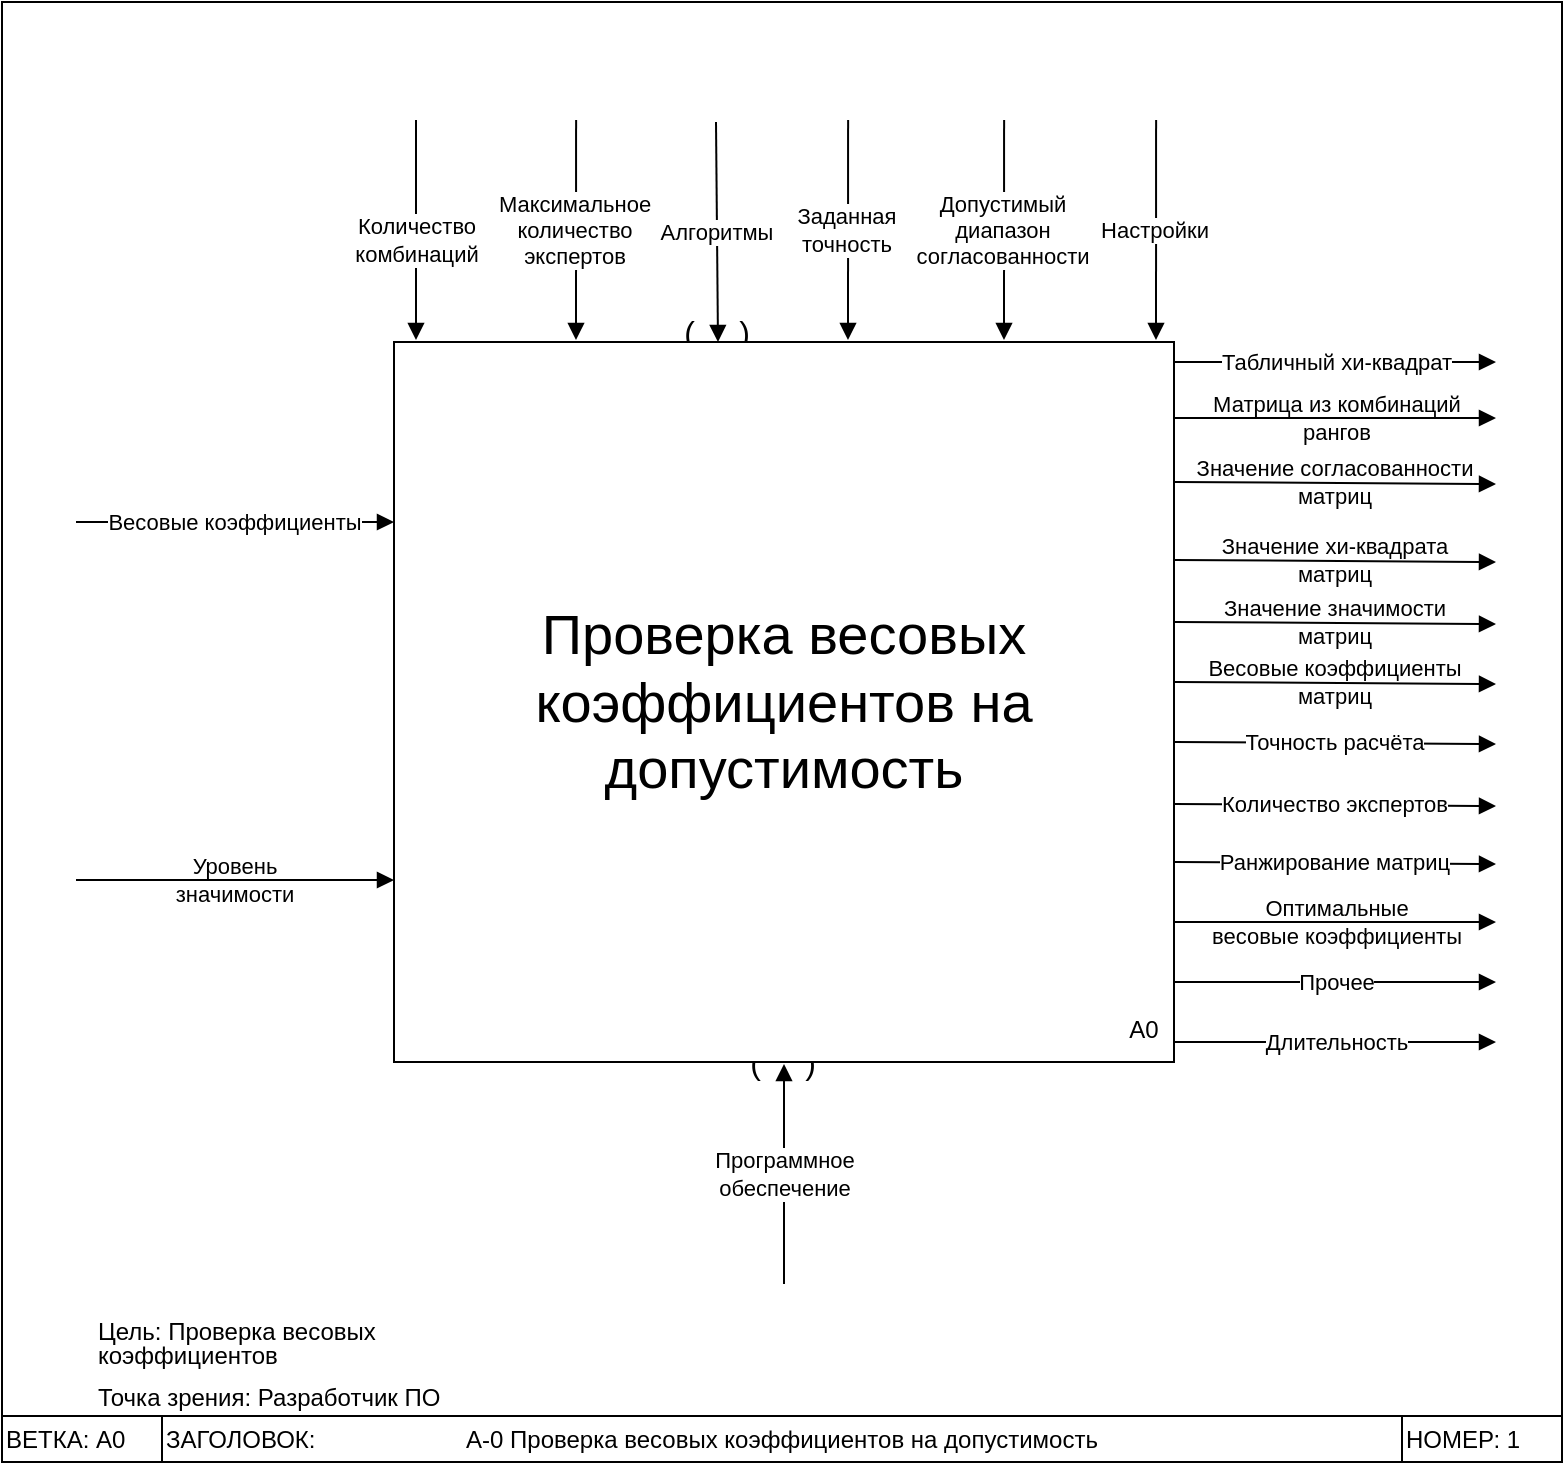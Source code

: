 <mxfile version="21.7.5" type="github" pages="4">
  <diagram name="Контекстная" id="ZWv0XQIptHX5wj8FlSW1">
    <mxGraphModel dx="989" dy="545" grid="1" gridSize="10" guides="1" tooltips="1" connect="1" arrows="1" fold="1" page="1" pageScale="1" pageWidth="827" pageHeight="1169" math="0" shadow="0">
      <root>
        <mxCell id="0" />
        <mxCell id="1" parent="0" />
        <mxCell id="_nZTojiyE76JTHtSft5U-11" value="&lt;font style=&quot;font-size: 16px;&quot;&gt;(&amp;nbsp; &amp;nbsp; &amp;nbsp;)&lt;/font&gt;" style="text;html=1;align=center;verticalAlign=middle;resizable=0;points=[];autosize=1;strokeColor=none;fillColor=none;" parent="1" vertex="1">
          <mxGeometry x="350" y="170" width="60" height="30" as="geometry" />
        </mxCell>
        <mxCell id="UwtVmJWAxAAU6NyaN8vT-10" value="" style="swimlane;direction=west;" parent="1" vertex="1">
          <mxGeometry x="23" y="20" width="780" height="730" as="geometry">
            <mxRectangle x="24" y="21" width="50" height="40" as="alternateBounds" />
          </mxGeometry>
        </mxCell>
        <mxCell id="UwtVmJWAxAAU6NyaN8vT-11" value="ВЕТКА: А0" style="text;html=1;strokeColor=default;fillColor=none;align=left;verticalAlign=middle;whiteSpace=wrap;rounded=0;glass=0;" parent="UwtVmJWAxAAU6NyaN8vT-10" vertex="1">
          <mxGeometry y="707" width="80" height="23" as="geometry" />
        </mxCell>
        <mxCell id="UwtVmJWAxAAU6NyaN8vT-12" value="НОМЕР: 1" style="text;html=1;strokeColor=default;fillColor=none;align=left;verticalAlign=middle;whiteSpace=wrap;rounded=0;glass=0;" parent="UwtVmJWAxAAU6NyaN8vT-10" vertex="1">
          <mxGeometry x="700" y="707" width="80" height="23" as="geometry" />
        </mxCell>
        <mxCell id="UwtVmJWAxAAU6NyaN8vT-13" value="ЗАГОЛОВОК:&amp;nbsp;" style="text;html=1;strokeColor=none;fillColor=none;align=left;verticalAlign=middle;whiteSpace=wrap;rounded=0;glass=0;" parent="UwtVmJWAxAAU6NyaN8vT-10" vertex="1">
          <mxGeometry x="80" y="707" width="80" height="23" as="geometry" />
        </mxCell>
        <mxCell id="UwtVmJWAxAAU6NyaN8vT-14" value="А-0 Проверка весовых коэффициентов на допустимость" style="text;html=1;strokeColor=none;fillColor=none;align=center;verticalAlign=middle;whiteSpace=wrap;rounded=0;glass=0;" parent="UwtVmJWAxAAU6NyaN8vT-10" vertex="1">
          <mxGeometry x="80" y="707" width="620" height="23" as="geometry" />
        </mxCell>
        <mxCell id="UwtVmJWAxAAU6NyaN8vT-15" value="&lt;p style=&quot;line-height: 100%;&quot;&gt;Цель: Проверка весовых коэффициентов&lt;/p&gt;&lt;p style=&quot;line-height: 50%;&quot;&gt;Точка зрения: Разработчик ПО&lt;/p&gt;" style="text;html=1;strokeColor=none;fillColor=none;align=left;verticalAlign=middle;whiteSpace=wrap;rounded=0;" parent="UwtVmJWAxAAU6NyaN8vT-10" vertex="1">
          <mxGeometry x="46" y="650" width="174" height="57" as="geometry" />
        </mxCell>
        <mxCell id="UwtVmJWAxAAU6NyaN8vT-34" value="Табличный хи-квадрат" style="endArrow=block;html=1;rounded=0;exitX=1;exitY=0.12;exitDx=0;exitDy=0;exitPerimeter=0;endFill=1;" parent="UwtVmJWAxAAU6NyaN8vT-10" edge="1">
          <mxGeometry width="50" height="50" relative="1" as="geometry">
            <mxPoint x="586" y="180" as="sourcePoint" />
            <mxPoint x="747" y="180" as="targetPoint" />
          </mxGeometry>
        </mxCell>
        <mxCell id="_nZTojiyE76JTHtSft5U-1" value="Матрица из комбинаций&lt;br&gt;рангов" style="endArrow=block;html=1;rounded=0;exitX=1;exitY=0.5;exitDx=0;exitDy=0;endFill=1;labelBackgroundColor=none;" parent="UwtVmJWAxAAU6NyaN8vT-10" edge="1">
          <mxGeometry width="50" height="50" relative="1" as="geometry">
            <mxPoint x="586" y="208" as="sourcePoint" />
            <mxPoint x="747" y="208" as="targetPoint" />
          </mxGeometry>
        </mxCell>
        <mxCell id="_nZTojiyE76JTHtSft5U-2" value="Длительность" style="endArrow=block;html=1;rounded=0;exitX=1;exitY=0.88;exitDx=0;exitDy=0;exitPerimeter=0;endFill=1;" parent="UwtVmJWAxAAU6NyaN8vT-10" edge="1">
          <mxGeometry width="50" height="50" relative="1" as="geometry">
            <mxPoint x="586" y="520" as="sourcePoint" />
            <mxPoint x="747" y="520" as="targetPoint" />
          </mxGeometry>
        </mxCell>
        <mxCell id="_nZTojiyE76JTHtSft5U-13" value="Максимальное&lt;br&gt;количество&lt;br&gt;экспертов" style="endArrow=block;html=1;rounded=0;entryX=0.105;entryY=0;entryDx=0;entryDy=0;endFill=1;entryPerimeter=0;" parent="UwtVmJWAxAAU6NyaN8vT-10" edge="1">
          <mxGeometry x="0.007" width="50" height="50" relative="1" as="geometry">
            <mxPoint x="287.05" y="59" as="sourcePoint" />
            <mxPoint x="287.0" y="169" as="targetPoint" />
            <mxPoint x="-1" as="offset" />
          </mxGeometry>
        </mxCell>
        <mxCell id="_nZTojiyE76JTHtSft5U-14" value="Уровень&lt;br&gt;значимости" style="endArrow=block;html=1;rounded=0;entryX=0;entryY=0.25;entryDx=0;entryDy=0;endFill=1;labelBackgroundColor=none;" parent="UwtVmJWAxAAU6NyaN8vT-10" edge="1">
          <mxGeometry x="0.007" width="50" height="50" relative="1" as="geometry">
            <mxPoint x="37" y="439" as="sourcePoint" />
            <mxPoint x="196" y="439" as="targetPoint" />
            <mxPoint x="-1" as="offset" />
          </mxGeometry>
        </mxCell>
        <mxCell id="UwtVmJWAxAAU6NyaN8vT-33" value="Программное&lt;br&gt;обеспечение" style="endArrow=block;html=1;rounded=0;entryX=0.5;entryY=1;entryDx=0;entryDy=0;endFill=1;" parent="UwtVmJWAxAAU6NyaN8vT-10" edge="1">
          <mxGeometry width="50" height="50" relative="1" as="geometry">
            <mxPoint x="391" y="641" as="sourcePoint" />
            <mxPoint x="391" y="531" as="targetPoint" />
          </mxGeometry>
        </mxCell>
        <mxCell id="_nZTojiyE76JTHtSft5U-6" value="&lt;font style=&quot;font-size: 16px;&quot;&gt;(&amp;nbsp; &amp;nbsp; &amp;nbsp;)&lt;/font&gt;" style="text;html=1;align=center;verticalAlign=middle;resizable=0;points=[];autosize=1;strokeColor=none;fillColor=none;" parent="UwtVmJWAxAAU6NyaN8vT-10" vertex="1">
          <mxGeometry x="360" y="515" width="60" height="30" as="geometry" />
        </mxCell>
        <mxCell id="Q9Z6t221oSEV2i7YVVHM-1" value="Количество&lt;br&gt;комбинаций" style="endArrow=block;html=1;rounded=0;entryX=0.105;entryY=0;entryDx=0;entryDy=0;endFill=1;entryPerimeter=0;" edge="1" parent="UwtVmJWAxAAU6NyaN8vT-10">
          <mxGeometry x="0.091" width="50" height="50" relative="1" as="geometry">
            <mxPoint x="207" y="59" as="sourcePoint" />
            <mxPoint x="207" y="169" as="targetPoint" />
            <mxPoint as="offset" />
          </mxGeometry>
        </mxCell>
        <mxCell id="SbHf0pWlJhlHCsWusG1j-2" value="Допустимый&lt;br&gt;диапазон&lt;br&gt;согласованности" style="endArrow=block;html=1;rounded=0;entryX=0.105;entryY=0;entryDx=0;entryDy=0;endFill=1;entryPerimeter=0;" edge="1" parent="UwtVmJWAxAAU6NyaN8vT-10">
          <mxGeometry x="0.008" y="-1" width="50" height="50" relative="1" as="geometry">
            <mxPoint x="501.05" y="59" as="sourcePoint" />
            <mxPoint x="501" y="169" as="targetPoint" />
            <mxPoint as="offset" />
          </mxGeometry>
        </mxCell>
        <mxCell id="SbHf0pWlJhlHCsWusG1j-1" value="Настройки" style="endArrow=block;html=1;rounded=0;entryX=0.105;entryY=0;entryDx=0;entryDy=0;endFill=1;entryPerimeter=0;" edge="1" parent="UwtVmJWAxAAU6NyaN8vT-10">
          <mxGeometry x="0.008" y="-1" width="50" height="50" relative="1" as="geometry">
            <mxPoint x="577.05" y="59" as="sourcePoint" />
            <mxPoint x="577" y="169" as="targetPoint" />
            <mxPoint as="offset" />
          </mxGeometry>
        </mxCell>
        <mxCell id="Q9Z6t221oSEV2i7YVVHM-2" value="Заданная&lt;br&gt;точность" style="endArrow=block;html=1;rounded=0;entryX=0.105;entryY=0;entryDx=0;entryDy=0;endFill=1;entryPerimeter=0;" edge="1" parent="UwtVmJWAxAAU6NyaN8vT-10">
          <mxGeometry x="0.008" y="-1" width="50" height="50" relative="1" as="geometry">
            <mxPoint x="423.05" y="59" as="sourcePoint" />
            <mxPoint x="423" y="169" as="targetPoint" />
            <mxPoint as="offset" />
          </mxGeometry>
        </mxCell>
        <mxCell id="SbHf0pWlJhlHCsWusG1j-5" value="Значение хи-квадрата&lt;br&gt;матриц" style="endArrow=block;html=1;rounded=0;exitX=1;exitY=0.5;exitDx=0;exitDy=0;endFill=1;labelBackgroundColor=none;" edge="1" parent="UwtVmJWAxAAU6NyaN8vT-10">
          <mxGeometry width="50" height="50" relative="1" as="geometry">
            <mxPoint x="586" y="279" as="sourcePoint" />
            <mxPoint x="747" y="280" as="targetPoint" />
          </mxGeometry>
        </mxCell>
        <mxCell id="SbHf0pWlJhlHCsWusG1j-3" value="Прочее" style="endArrow=block;html=1;rounded=0;exitX=1;exitY=0.5;exitDx=0;exitDy=0;endFill=1;labelBackgroundColor=default;" edge="1" parent="UwtVmJWAxAAU6NyaN8vT-10">
          <mxGeometry x="0.002" width="50" height="50" relative="1" as="geometry">
            <mxPoint x="586" y="490" as="sourcePoint" />
            <mxPoint x="747" y="490" as="targetPoint" />
            <mxPoint as="offset" />
          </mxGeometry>
        </mxCell>
        <mxCell id="N3KC11bhhMYCx0dWHLYu-1" value="Оптимальные&lt;br&gt;весовые коэффициенты" style="endArrow=block;html=1;rounded=0;exitX=1;exitY=0.5;exitDx=0;exitDy=0;endFill=1;labelBackgroundColor=none;" edge="1" parent="UwtVmJWAxAAU6NyaN8vT-10">
          <mxGeometry x="0.002" width="50" height="50" relative="1" as="geometry">
            <mxPoint x="586" y="460" as="sourcePoint" />
            <mxPoint x="747" y="460" as="targetPoint" />
            <mxPoint as="offset" />
          </mxGeometry>
        </mxCell>
        <mxCell id="UwtVmJWAxAAU6NyaN8vT-23" value="" style="group" parent="1" vertex="1" connectable="0">
          <mxGeometry x="219" y="190" width="390" height="370" as="geometry" />
        </mxCell>
        <mxCell id="UwtVmJWAxAAU6NyaN8vT-24" value="&lt;span style=&quot;font-size: 28px;&quot;&gt;Проверка весовых коэффициентов на допустимость&lt;br&gt;&lt;/span&gt;" style="rounded=0;whiteSpace=wrap;html=1;" parent="UwtVmJWAxAAU6NyaN8vT-23" vertex="1">
          <mxGeometry width="390" height="360" as="geometry" />
        </mxCell>
        <mxCell id="UwtVmJWAxAAU6NyaN8vT-25" value="A0" style="text;html=1;strokeColor=none;fillColor=none;align=center;verticalAlign=middle;whiteSpace=wrap;rounded=0;" parent="UwtVmJWAxAAU6NyaN8vT-23" vertex="1">
          <mxGeometry x="360" y="329.097" width="30" height="29.903" as="geometry" />
        </mxCell>
        <mxCell id="UwtVmJWAxAAU6NyaN8vT-31" value="Весовые коэффициенты" style="endArrow=block;html=1;rounded=0;entryX=0;entryY=0.25;entryDx=0;entryDy=0;endFill=1;" parent="1" target="UwtVmJWAxAAU6NyaN8vT-24" edge="1">
          <mxGeometry x="0.007" width="50" height="50" relative="1" as="geometry">
            <mxPoint x="60" y="280" as="sourcePoint" />
            <mxPoint x="219.0" y="252.5" as="targetPoint" />
            <mxPoint x="-1" as="offset" />
          </mxGeometry>
        </mxCell>
        <mxCell id="UwtVmJWAxAAU6NyaN8vT-28" value="Алгоритмы" style="endArrow=block;html=1;rounded=0;entryX=0.5;entryY=0;entryDx=0;entryDy=0;endFill=1;" parent="1" edge="1">
          <mxGeometry width="50" height="50" relative="1" as="geometry">
            <mxPoint x="380" y="80" as="sourcePoint" />
            <mxPoint x="381" y="190" as="targetPoint" />
          </mxGeometry>
        </mxCell>
        <mxCell id="SbHf0pWlJhlHCsWusG1j-4" value="Значение согласованности&lt;br&gt;матриц" style="endArrow=block;html=1;rounded=0;exitX=1;exitY=0.5;exitDx=0;exitDy=0;endFill=1;labelBackgroundColor=none;" edge="1" parent="1">
          <mxGeometry x="0.002" width="50" height="50" relative="1" as="geometry">
            <mxPoint x="609" y="260" as="sourcePoint" />
            <mxPoint x="770" y="261" as="targetPoint" />
            <mxPoint as="offset" />
          </mxGeometry>
        </mxCell>
        <mxCell id="SbHf0pWlJhlHCsWusG1j-6" value="Значение значимости&lt;br&gt;матриц" style="endArrow=block;html=1;rounded=0;exitX=1;exitY=0.5;exitDx=0;exitDy=0;endFill=1;labelBackgroundColor=none;" edge="1" parent="1">
          <mxGeometry width="50" height="50" relative="1" as="geometry">
            <mxPoint x="609" y="330" as="sourcePoint" />
            <mxPoint x="770" y="331" as="targetPoint" />
          </mxGeometry>
        </mxCell>
        <mxCell id="SbHf0pWlJhlHCsWusG1j-8" value="Весовые коэффициенты&lt;br&gt;матриц" style="endArrow=block;html=1;rounded=0;exitX=1;exitY=0.5;exitDx=0;exitDy=0;endFill=1;labelBackgroundColor=none;" edge="1" parent="1">
          <mxGeometry x="0.001" width="50" height="50" relative="1" as="geometry">
            <mxPoint x="609" y="360" as="sourcePoint" />
            <mxPoint x="770" y="361" as="targetPoint" />
            <mxPoint as="offset" />
          </mxGeometry>
        </mxCell>
        <mxCell id="SbHf0pWlJhlHCsWusG1j-9" value="Точность расчёта" style="endArrow=block;html=1;rounded=0;exitX=1;exitY=0.5;exitDx=0;exitDy=0;endFill=1;labelBackgroundColor=default;" edge="1" parent="1">
          <mxGeometry x="0.001" width="50" height="50" relative="1" as="geometry">
            <mxPoint x="609" y="390" as="sourcePoint" />
            <mxPoint x="770" y="391" as="targetPoint" />
            <mxPoint as="offset" />
          </mxGeometry>
        </mxCell>
        <mxCell id="SbHf0pWlJhlHCsWusG1j-10" value="Количество экспертов" style="endArrow=block;html=1;rounded=0;exitX=1;exitY=0.5;exitDx=0;exitDy=0;endFill=1;labelBackgroundColor=default;" edge="1" parent="1">
          <mxGeometry x="0.001" width="50" height="50" relative="1" as="geometry">
            <mxPoint x="609" y="421" as="sourcePoint" />
            <mxPoint x="770" y="422" as="targetPoint" />
            <mxPoint as="offset" />
          </mxGeometry>
        </mxCell>
        <mxCell id="SbHf0pWlJhlHCsWusG1j-11" value="Ранжирование матриц" style="endArrow=block;html=1;rounded=0;exitX=1;exitY=0.5;exitDx=0;exitDy=0;endFill=1;labelBackgroundColor=default;" edge="1" parent="1">
          <mxGeometry x="0.001" width="50" height="50" relative="1" as="geometry">
            <mxPoint x="609" y="450" as="sourcePoint" />
            <mxPoint x="770" y="451" as="targetPoint" />
            <mxPoint as="offset" />
          </mxGeometry>
        </mxCell>
      </root>
    </mxGraphModel>
  </diagram>
  <diagram id="uLG6Z2e0YkIsBCWtMbWG" name="А0">
    <mxGraphModel dx="1195" dy="658" grid="1" gridSize="10" guides="1" tooltips="1" connect="1" arrows="1" fold="1" page="1" pageScale="1" pageWidth="1169" pageHeight="827" background="none" math="0" shadow="0">
      <root>
        <mxCell id="0" />
        <mxCell id="1" parent="0" />
        <mxCell id="aFnh8GW0OJa8cc7-wk0_-5" value="" style="endArrow=block;html=1;rounded=1;entryX=0.25;entryY=0;entryDx=0;entryDy=0;edgeStyle=orthogonalEdgeStyle;strokeColor=#00FF00;jumpStyle=gap;endFill=1;" edge="1" parent="1" target="aFnh8GW0OJa8cc7-wk0_-2">
          <mxGeometry width="50" height="50" relative="1" as="geometry">
            <mxPoint x="40" y="210" as="sourcePoint" />
            <mxPoint x="370" y="230" as="targetPoint" />
            <Array as="points">
              <mxPoint x="140" y="210" />
              <mxPoint x="140" y="270" />
              <mxPoint x="390" y="270" />
            </Array>
          </mxGeometry>
        </mxCell>
        <mxCell id="F-KDv2YsbYm4zEEXJvgU-4" value="Весовые коэффициенты матриц" style="endArrow=block;html=1;rounded=0;endFill=1;exitX=1;exitY=0.08;exitDx=0;exitDy=0;exitPerimeter=0;strokeColor=#6600CC;labelBackgroundColor=default;fillColor=#f8cecc;" edge="1" parent="1">
          <mxGeometry x="-0.591" width="50" height="50" relative="1" as="geometry">
            <mxPoint x="480" y="393" as="sourcePoint" />
            <mxPoint x="920" y="393" as="targetPoint" />
            <mxPoint as="offset" />
          </mxGeometry>
        </mxCell>
        <mxCell id="F-KDv2YsbYm4zEEXJvgU-2" value="Значение значимости матриц" style="endArrow=block;html=1;rounded=0;endFill=1;exitX=1;exitY=0.08;exitDx=0;exitDy=0;exitPerimeter=0;strokeColor=#b85450;labelBackgroundColor=default;fillColor=#f8cecc;" edge="1" parent="1">
          <mxGeometry x="-0.636" width="50" height="50" relative="1" as="geometry">
            <mxPoint x="480" y="375" as="sourcePoint" />
            <mxPoint x="920" y="375" as="targetPoint" />
            <mxPoint as="offset" />
          </mxGeometry>
        </mxCell>
        <mxCell id="aFnh8GW0OJa8cc7-wk0_-7" value="" style="endArrow=block;html=1;rounded=0;exitX=1.004;exitY=0.16;exitDx=0;exitDy=0;exitPerimeter=0;endFill=1;strokeColor=#00FFFF;" edge="1" parent="1">
          <mxGeometry x="-1" y="-43" width="50" height="50" relative="1" as="geometry">
            <mxPoint x="280.48" y="196.6" as="sourcePoint" />
            <mxPoint x="920" y="197" as="targetPoint" />
            <mxPoint as="offset" />
          </mxGeometry>
        </mxCell>
        <mxCell id="aFnh8GW0OJa8cc7-wk0_-8" value="Длительность обработки" style="endArrow=block;html=1;rounded=0;exitX=1.004;exitY=0.16;exitDx=0;exitDy=0;exitPerimeter=0;endFill=1;strokeColor=#9AC7BF;jumpStyle=gap;" edge="1" parent="1">
          <mxGeometry x="-0.22" width="50" height="50" relative="1" as="geometry">
            <mxPoint x="280.48" y="214.6" as="sourcePoint" />
            <mxPoint x="920" y="215" as="targetPoint" />
            <mxPoint as="offset" />
          </mxGeometry>
        </mxCell>
        <mxCell id="aFnh8GW0OJa8cc7-wk0_-9" value="Прочее" style="endArrow=block;html=1;rounded=0;exitX=1.004;exitY=0.16;exitDx=0;exitDy=0;exitPerimeter=0;endFill=1;strokeColor=#FFCE9F;" edge="1" parent="1">
          <mxGeometry x="-0.861" width="50" height="50" relative="1" as="geometry">
            <mxPoint x="280.48" y="180.6" as="sourcePoint" />
            <mxPoint x="920" y="181" as="targetPoint" />
            <mxPoint as="offset" />
          </mxGeometry>
        </mxCell>
        <mxCell id="4u0ujeywtucYIl0Goh5u-2" value="Весовые&lt;br&gt;коэффициенты" style="endArrow=block;html=1;rounded=0;entryX=-0.001;entryY=0.158;entryDx=0;entryDy=0;entryPerimeter=0;endFill=1;labelBackgroundColor=none;strokeColor=#FF00FF;" edge="1" parent="1" target="5ahT-SYsGyvmFBpI2IyX-2">
          <mxGeometry x="-0.333" width="50" height="50" relative="1" as="geometry">
            <mxPoint x="40" y="170" as="sourcePoint" />
            <mxPoint x="310" y="190" as="targetPoint" />
            <mxPoint as="offset" />
          </mxGeometry>
        </mxCell>
        <mxCell id="743_yrjDaTubIG02njix-1" value="" style="swimlane;direction=west;fillColor=none;swimlaneFillColor=none;shadow=0;swimlaneLine=1;" parent="1" vertex="1">
          <mxGeometry x="23" y="20" width="917" height="730" as="geometry">
            <mxRectangle x="23" y="21" width="50" height="40" as="alternateBounds" />
          </mxGeometry>
        </mxCell>
        <mxCell id="cpRvrm9ey4uUoWMbJDzQ-1" value="Уровень&lt;br&gt;значимости" style="endArrow=block;html=1;rounded=0;entryX=-0.001;entryY=0.158;entryDx=0;entryDy=0;entryPerimeter=0;endFill=1;labelBackgroundColor=none;strokeColor=#00FF00;" edge="1" parent="743_yrjDaTubIG02njix-1">
          <mxGeometry x="-0.333" width="50" height="50" relative="1" as="geometry">
            <mxPoint x="17" y="190" as="sourcePoint" />
            <mxPoint x="137" y="190" as="targetPoint" />
            <mxPoint as="offset" />
          </mxGeometry>
        </mxCell>
        <mxCell id="5ahT-SYsGyvmFBpI2IyX-1" value="" style="group" vertex="1" connectable="0" parent="743_yrjDaTubIG02njix-1">
          <mxGeometry x="137" y="140" width="120" height="60" as="geometry" />
        </mxCell>
        <mxCell id="5ahT-SYsGyvmFBpI2IyX-2" value="Обработка входных данных" style="rounded=0;whiteSpace=wrap;html=1;" vertex="1" parent="5ahT-SYsGyvmFBpI2IyX-1">
          <mxGeometry width="120" height="60" as="geometry" />
        </mxCell>
        <mxCell id="5ahT-SYsGyvmFBpI2IyX-3" value="А1" style="text;html=1;strokeColor=none;fillColor=none;align=center;verticalAlign=middle;whiteSpace=wrap;rounded=0;" vertex="1" parent="5ahT-SYsGyvmFBpI2IyX-1">
          <mxGeometry x="98" y="44" width="22" height="16" as="geometry" />
        </mxCell>
        <mxCell id="743_yrjDaTubIG02njix-2" value="ВЕТКА: А0" style="text;html=1;strokeColor=default;fillColor=none;align=left;verticalAlign=middle;whiteSpace=wrap;rounded=0;glass=0;" parent="743_yrjDaTubIG02njix-1" vertex="1">
          <mxGeometry y="707" width="80" height="23" as="geometry" />
        </mxCell>
        <mxCell id="743_yrjDaTubIG02njix-3" value="НОМЕР: 2" style="text;html=1;strokeColor=default;fillColor=none;align=left;verticalAlign=middle;whiteSpace=wrap;rounded=0;glass=0;" parent="743_yrjDaTubIG02njix-1" vertex="1">
          <mxGeometry x="837" y="707" width="80" height="23" as="geometry" />
        </mxCell>
        <mxCell id="743_yrjDaTubIG02njix-4" value="ЗАГОЛОВОК:&amp;nbsp;" style="text;html=1;strokeColor=none;fillColor=none;align=left;verticalAlign=middle;whiteSpace=wrap;rounded=0;glass=0;" parent="743_yrjDaTubIG02njix-1" vertex="1">
          <mxGeometry x="80" y="707" width="80" height="23" as="geometry" />
        </mxCell>
        <mxCell id="743_yrjDaTubIG02njix-5" value="А-0 Проверка весовых коэффициентов на надёжность" style="text;html=1;strokeColor=none;fillColor=none;align=center;verticalAlign=middle;whiteSpace=wrap;rounded=0;glass=0;" parent="743_yrjDaTubIG02njix-1" vertex="1">
          <mxGeometry x="80" y="707" width="756" height="23" as="geometry" />
        </mxCell>
        <mxCell id="4u0ujeywtucYIl0Goh5u-1" value="Количество&lt;br&gt;комбинаций" style="endArrow=block;html=1;rounded=0;strokeColor=#2200FF;entryX=0.5;entryY=0;entryDx=0;entryDy=0;endFill=1;" edge="1" parent="743_yrjDaTubIG02njix-1" target="5ahT-SYsGyvmFBpI2IyX-2">
          <mxGeometry width="50" height="50" relative="1" as="geometry">
            <mxPoint x="197" y="30" as="sourcePoint" />
            <mxPoint x="407" y="190" as="targetPoint" />
          </mxGeometry>
        </mxCell>
        <mxCell id="aFnh8GW0OJa8cc7-wk0_-12" value="" style="endArrow=block;html=1;rounded=1;exitX=1.004;exitY=0.077;exitDx=0;exitDy=0;exitPerimeter=0;edgeStyle=orthogonalEdgeStyle;strokeColor=#660033;jumpStyle=gap;entryX=0.5;entryY=0;entryDx=0;entryDy=0;endFill=1;" edge="1" parent="743_yrjDaTubIG02njix-1" source="5ahT-SYsGyvmFBpI2IyX-2" target="aFnh8GW0OJa8cc7-wk0_-2">
          <mxGeometry width="50" height="50" relative="1" as="geometry">
            <mxPoint x="257" y="144.62" as="sourcePoint" />
            <mxPoint x="398" y="300" as="targetPoint" />
            <Array as="points">
              <mxPoint x="397" y="145" />
            </Array>
          </mxGeometry>
        </mxCell>
        <mxCell id="aFnh8GW0OJa8cc7-wk0_-11" value="" style="endArrow=block;html=1;rounded=1;exitX=1.004;exitY=0.61;exitDx=0;exitDy=0;exitPerimeter=0;edgeStyle=orthogonalEdgeStyle;strokeColor=#00FFFF;entryX=0;entryY=0.25;entryDx=0;entryDy=0;endFill=1;jumpStyle=gap;" edge="1" parent="743_yrjDaTubIG02njix-1" source="5ahT-SYsGyvmFBpI2IyX-2" target="aFnh8GW0OJa8cc7-wk0_-2">
          <mxGeometry width="50" height="50" relative="1" as="geometry">
            <mxPoint x="257.0" y="176.42" as="sourcePoint" />
            <mxPoint x="296.51" y="220" as="targetPoint" />
          </mxGeometry>
        </mxCell>
        <mxCell id="F-KDv2YsbYm4zEEXJvgU-1" value="Хи-квадрат матриц" style="endArrow=block;html=1;rounded=0;endFill=1;exitX=1;exitY=0.08;exitDx=0;exitDy=0;exitPerimeter=0;strokeColor=#FFB570;labelBackgroundColor=default;" edge="1" parent="743_yrjDaTubIG02njix-1">
          <mxGeometry x="-0.767" width="50" height="50" relative="1" as="geometry">
            <mxPoint x="457" y="339" as="sourcePoint" />
            <mxPoint x="897" y="339" as="targetPoint" />
            <mxPoint as="offset" />
          </mxGeometry>
        </mxCell>
        <mxCell id="F-KDv2YsbYm4zEEXJvgU-3" value="Длительность&lt;br&gt;расчёта" style="endArrow=block;html=1;rounded=1;endFill=1;exitX=1;exitY=0.08;exitDx=0;exitDy=0;exitPerimeter=0;strokeColor=#9ac7bf;labelBackgroundColor=default;edgeStyle=elbowEdgeStyle;" edge="1" parent="743_yrjDaTubIG02njix-1">
          <mxGeometry x="-0.403" width="50" height="50" relative="1" as="geometry">
            <mxPoint x="457" y="304.0" as="sourcePoint" />
            <mxPoint x="897" y="195" as="targetPoint" />
            <mxPoint as="offset" />
            <Array as="points">
              <mxPoint x="597" y="250" />
            </Array>
          </mxGeometry>
        </mxCell>
        <mxCell id="aFnh8GW0OJa8cc7-wk0_-1" value="" style="group" vertex="1" connectable="0" parent="743_yrjDaTubIG02njix-1">
          <mxGeometry x="337" y="300" width="120" height="80" as="geometry" />
        </mxCell>
        <mxCell id="aFnh8GW0OJa8cc7-wk0_-2" value="Расчёт количества экспертов" style="rounded=0;whiteSpace=wrap;html=1;" vertex="1" parent="aFnh8GW0OJa8cc7-wk0_-1">
          <mxGeometry width="120" height="80" as="geometry" />
        </mxCell>
        <mxCell id="aFnh8GW0OJa8cc7-wk0_-3" value="А2" style="text;html=1;strokeColor=none;fillColor=none;align=center;verticalAlign=middle;whiteSpace=wrap;rounded=0;" vertex="1" parent="aFnh8GW0OJa8cc7-wk0_-1">
          <mxGeometry x="98" y="60" width="22" height="20" as="geometry" />
        </mxCell>
        <mxCell id="swCZicpM5G-BZDFf6zmv-1" value="" style="group" vertex="1" connectable="0" parent="743_yrjDaTubIG02njix-1">
          <mxGeometry x="537" y="460" width="120" height="80" as="geometry" />
        </mxCell>
        <mxCell id="swCZicpM5G-BZDFf6zmv-2" value="Расчёт количества экспертов" style="rounded=0;whiteSpace=wrap;html=1;" vertex="1" parent="swCZicpM5G-BZDFf6zmv-1">
          <mxGeometry width="120" height="80" as="geometry" />
        </mxCell>
        <mxCell id="swCZicpM5G-BZDFf6zmv-3" value="А3" style="text;html=1;strokeColor=none;fillColor=none;align=center;verticalAlign=middle;whiteSpace=wrap;rounded=0;" vertex="1" parent="swCZicpM5G-BZDFf6zmv-1">
          <mxGeometry x="98" y="60" width="22" height="20" as="geometry" />
        </mxCell>
        <mxCell id="swCZicpM5G-BZDFf6zmv-4" value="" style="endArrow=block;html=1;rounded=1;entryX=0;entryY=0.5;entryDx=0;entryDy=0;endFill=1;labelBackgroundColor=none;strokeColor=#FF00FF;edgeStyle=elbowEdgeStyle;jumpStyle=gap;" edge="1" parent="743_yrjDaTubIG02njix-1" target="swCZicpM5G-BZDFf6zmv-2">
          <mxGeometry width="50" height="50" relative="1" as="geometry">
            <mxPoint x="17" y="150" as="sourcePoint" />
            <mxPoint x="537" y="499" as="targetPoint" />
            <Array as="points">
              <mxPoint x="87" y="319" />
            </Array>
          </mxGeometry>
        </mxCell>
        <mxCell id="aFnh8GW0OJa8cc7-wk0_-6" value="Табличный хи-квадрат" style="endArrow=block;html=1;rounded=0;exitX=1.004;exitY=0.16;exitDx=0;exitDy=0;exitPerimeter=0;endFill=1;strokeColor=#660033;" edge="1" parent="1">
          <mxGeometry x="-0.783" width="50" height="50" relative="1" as="geometry">
            <mxPoint x="280.48" y="164.6" as="sourcePoint" />
            <mxPoint x="920" y="165" as="targetPoint" />
            <mxPoint as="offset" />
          </mxGeometry>
        </mxCell>
        <mxCell id="aFnh8GW0OJa8cc7-wk0_-13" value="Матрица из&lt;br&gt;комбинаций рангов" style="edgeStyle=isometricEdgeStyle;endArrow=none;html=1;elbow=vertical;rounded=0;strokeColor=#00FFFF;" edge="1" parent="1">
          <mxGeometry x="-0.641" y="-10" width="50" height="100" relative="1" as="geometry">
            <mxPoint x="280" y="240" as="sourcePoint" />
            <mxPoint x="301" y="196.5" as="targetPoint" />
            <mxPoint x="-11" y="-1" as="offset" />
          </mxGeometry>
        </mxCell>
        <mxCell id="aFnh8GW0OJa8cc7-wk0_-15" value="Максимальное&lt;br&gt;количество&lt;br&gt;экспертов" style="endArrow=block;html=1;rounded=0;entryX=0.75;entryY=0;entryDx=0;entryDy=0;strokeColor=#99004D;jumpStyle=gap;endFill=1;" edge="1" parent="1" target="aFnh8GW0OJa8cc7-wk0_-2">
          <mxGeometry x="-0.704" width="50" height="50" relative="1" as="geometry">
            <mxPoint x="450" y="50" as="sourcePoint" />
            <mxPoint x="444" y="186" as="targetPoint" />
            <mxPoint as="offset" />
          </mxGeometry>
        </mxCell>
        <mxCell id="VD741ZMysFTanJr_S810-2" value="Значение согласованности&lt;br style=&quot;border-color: var(--border-color);&quot;&gt;&lt;span style=&quot;&quot;&gt;матриц&lt;/span&gt;" style="endArrow=block;html=1;rounded=0;endFill=1;exitX=1;exitY=0.08;exitDx=0;exitDy=0;exitPerimeter=0;strokeColor=#999900;labelBackgroundColor=none;" edge="1" parent="1">
          <mxGeometry x="-0.628" width="50" height="50" relative="1" as="geometry">
            <mxPoint x="480" y="339.8" as="sourcePoint" />
            <mxPoint x="920" y="340" as="targetPoint" />
            <mxPoint as="offset" />
          </mxGeometry>
        </mxCell>
      </root>
    </mxGraphModel>
  </diagram>
  <diagram id="FqEnTdHPgZsYN0w2MfE4" name="А3">
    <mxGraphModel dx="1434" dy="790" grid="0" gridSize="10" guides="1" tooltips="1" connect="1" arrows="1" fold="1" page="1" pageScale="1" pageWidth="1169" pageHeight="827" math="0" shadow="0">
      <root>
        <mxCell id="0" />
        <mxCell id="1" parent="0" />
        <mxCell id="o9rpPUTA4LdvRwL-nqsK-1" value="Обработанные&lt;br style=&quot;border-color: var(--border-color);&quot;&gt;статистические&lt;br style=&quot;border-color: var(--border-color);&quot;&gt;показатели" style="rounded=1;orthogonalLoop=1;jettySize=auto;html=1;entryX=-0.005;entryY=0.344;entryDx=0;entryDy=0;strokeColor=#9AC7BF;endArrow=block;endFill=1;entryPerimeter=0;" parent="1" target="7k-3xfqGC5j5otF5jtwy-3" edge="1">
          <mxGeometry x="-0.026" y="14" relative="1" as="geometry">
            <mxPoint x="40" y="231" as="sourcePoint" />
            <mxPoint x="280" y="254" as="targetPoint" />
            <mxPoint as="offset" />
          </mxGeometry>
        </mxCell>
        <mxCell id="Ria-lXPv_BMd8kD2G7MK-1" value="" style="edgeStyle=isometricEdgeStyle;endArrow=none;html=1;rounded=0;strokeColor=#660033;" parent="1" edge="1">
          <mxGeometry width="50" height="100" relative="1" as="geometry">
            <mxPoint x="39.64" y="479.68" as="sourcePoint" />
            <mxPoint x="69.64" y="449.68" as="targetPoint" />
          </mxGeometry>
        </mxCell>
        <mxCell id="RWR73GOMRbYbBOoSkMBg-1" value="" style="swimlane;direction=west;fillColor=none;swimlaneFillColor=none;shadow=0;swimlaneLine=1;" parent="1" vertex="1">
          <mxGeometry x="23" y="21" width="657" height="382" as="geometry">
            <mxRectangle x="23" y="21" width="50" height="40" as="alternateBounds" />
          </mxGeometry>
        </mxCell>
        <mxCell id="GSw-R6McTO6tyJG5DTGn-2" value="" style="edgeStyle=isometricEdgeStyle;endArrow=none;html=1;rounded=0;elbow=vertical;strokeColor=#6f3bff;" parent="RWR73GOMRbYbBOoSkMBg-1" edge="1">
          <mxGeometry width="50" height="100" relative="1" as="geometry">
            <mxPoint x="87.64" y="224" as="sourcePoint" />
            <mxPoint x="36.64" y="198" as="targetPoint" />
            <Array as="points">
              <mxPoint x="62.64" y="214" />
            </Array>
          </mxGeometry>
        </mxCell>
        <mxCell id="RWR73GOMRbYbBOoSkMBg-4" value="ВЕТКА: А3" style="text;html=1;strokeColor=default;fillColor=none;align=left;verticalAlign=middle;whiteSpace=wrap;rounded=0;glass=0;" parent="RWR73GOMRbYbBOoSkMBg-1" vertex="1">
          <mxGeometry y="359" width="80" height="23" as="geometry" />
        </mxCell>
        <mxCell id="RWR73GOMRbYbBOoSkMBg-5" value="НОМЕР: 3" style="text;html=1;strokeColor=default;fillColor=none;align=left;verticalAlign=middle;whiteSpace=wrap;rounded=0;glass=0;" parent="RWR73GOMRbYbBOoSkMBg-1" vertex="1">
          <mxGeometry x="577" y="359" width="80" height="23" as="geometry" />
        </mxCell>
        <mxCell id="RWR73GOMRbYbBOoSkMBg-6" value="ЗАГОЛОВОК:&amp;nbsp;" style="text;html=1;strokeColor=none;fillColor=none;align=left;verticalAlign=middle;whiteSpace=wrap;rounded=0;glass=0;" parent="RWR73GOMRbYbBOoSkMBg-1" vertex="1">
          <mxGeometry x="80" y="359" width="80" height="23" as="geometry" />
        </mxCell>
        <mxCell id="RWR73GOMRbYbBOoSkMBg-7" value="А-3 Работа экспертов" style="text;html=1;strokeColor=none;fillColor=none;align=center;verticalAlign=middle;whiteSpace=wrap;rounded=0;glass=0;" parent="RWR73GOMRbYbBOoSkMBg-1" vertex="1">
          <mxGeometry x="80" y="359" width="496" height="23" as="geometry" />
        </mxCell>
        <mxCell id="89j-cGsNDzae82FznDw--1" value="" style="group" parent="RWR73GOMRbYbBOoSkMBg-1" vertex="1" connectable="0">
          <mxGeometry x="138" y="59" width="120" height="60" as="geometry" />
        </mxCell>
        <mxCell id="89j-cGsNDzae82FznDw--2" value="Подготовка экспертов" style="rounded=0;whiteSpace=wrap;html=1;" parent="89j-cGsNDzae82FznDw--1" vertex="1">
          <mxGeometry width="120" height="60" as="geometry" />
        </mxCell>
        <mxCell id="89j-cGsNDzae82FznDw--3" value="А31" style="text;html=1;strokeColor=none;fillColor=none;align=center;verticalAlign=middle;whiteSpace=wrap;rounded=0;" parent="89j-cGsNDzae82FznDw--1" vertex="1">
          <mxGeometry x="98" y="44" width="22" height="16" as="geometry" />
        </mxCell>
        <mxCell id="7k-3xfqGC5j5otF5jtwy-1" value="" style="group" parent="RWR73GOMRbYbBOoSkMBg-1" vertex="1" connectable="0">
          <mxGeometry x="297" y="189" width="120" height="60" as="geometry" />
        </mxCell>
        <mxCell id="7k-3xfqGC5j5otF5jtwy-3" value="Работа n-ого эксперта" style="rounded=0;whiteSpace=wrap;html=1;" parent="7k-3xfqGC5j5otF5jtwy-1" vertex="1">
          <mxGeometry width="120" height="60" as="geometry" />
        </mxCell>
        <mxCell id="7k-3xfqGC5j5otF5jtwy-4" value="А32" style="text;html=1;strokeColor=none;fillColor=none;align=center;verticalAlign=middle;whiteSpace=wrap;rounded=0;" parent="7k-3xfqGC5j5otF5jtwy-1" vertex="1">
          <mxGeometry x="98" y="44" width="22" height="16" as="geometry" />
        </mxCell>
        <mxCell id="aOAcwwwn74bsAGHpAoNr-1" value="Прочие данные" style="endArrow=block;html=1;rounded=0;labelBackgroundColor=default;strokeColor=#CC6600;fontFamily=Helvetica;fontSize=11;fontColor=default;shape=connector;endFill=1;entryX=0;entryY=0.5;entryDx=0;entryDy=0;" parent="RWR73GOMRbYbBOoSkMBg-1" edge="1">
          <mxGeometry x="-0.143" width="50" height="50" relative="1" as="geometry">
            <mxPoint x="17" y="239" as="sourcePoint" />
            <mxPoint x="297" y="239" as="targetPoint" />
            <mxPoint as="offset" />
          </mxGeometry>
        </mxCell>
        <mxCell id="aOAcwwwn74bsAGHpAoNr-2" value="Все варианты&lt;br style=&quot;border-color: var(--border-color);&quot;&gt;комбинаций&lt;br style=&quot;border-color: var(--border-color);&quot;&gt;рангов" style="endArrow=block;html=1;rounded=0;labelBackgroundColor=default;strokeColor=#6f3bff;fontFamily=Helvetica;fontSize=11;fontColor=default;shape=connector;endFill=1;entryX=0;entryY=0.5;entryDx=0;entryDy=0;" parent="RWR73GOMRbYbBOoSkMBg-1" edge="1">
          <mxGeometry x="-0.843" y="43" width="50" height="50" relative="1" as="geometry">
            <mxPoint x="17" y="223.76" as="sourcePoint" />
            <mxPoint x="297" y="223.76" as="targetPoint" />
            <mxPoint as="offset" />
          </mxGeometry>
        </mxCell>
        <mxCell id="EkU9dxk1wcv2mxC09lRB-2" value="Заключение" style="edgeStyle=orthogonalEdgeStyle;rounded=1;orthogonalLoop=1;jettySize=auto;html=1;exitX=0.998;exitY=0.358;exitDx=0;exitDy=0;exitPerimeter=0;strokeColor=#00FF00;entryX=0;entryY=0.5;entryDx=0;entryDy=0;endArrow=block;endFill=1;" parent="RWR73GOMRbYbBOoSkMBg-1" source="7k-3xfqGC5j5otF5jtwy-4" target="EkU9dxk1wcv2mxC09lRB-4" edge="1">
          <mxGeometry x="0.026" y="-8" relative="1" as="geometry">
            <mxPoint x="457" y="319" as="targetPoint" />
            <Array as="points">
              <mxPoint x="427" y="239" />
              <mxPoint x="427" y="289" />
            </Array>
            <mxPoint as="offset" />
          </mxGeometry>
        </mxCell>
        <mxCell id="ktnC6HVrhDzEttXAfJTP-3" value="Состояние проверки" style="edgeStyle=orthogonalEdgeStyle;rounded=1;orthogonalLoop=1;jettySize=auto;html=1;endArrow=block;endFill=1;strokeColor=#FF3399;exitX=1.002;exitY=0.167;exitDx=0;exitDy=0;exitPerimeter=0;entryX=0.5;entryY=0;entryDx=0;entryDy=0;" parent="RWR73GOMRbYbBOoSkMBg-1" source="EkU9dxk1wcv2mxC09lRB-4" target="7k-3xfqGC5j5otF5jtwy-3" edge="1">
          <mxGeometry x="0.369" relative="1" as="geometry">
            <mxPoint x="577" y="299" as="sourcePoint" />
            <mxPoint x="377" y="189" as="targetPoint" />
            <Array as="points">
              <mxPoint x="597" y="269" />
              <mxPoint x="597" y="169" />
              <mxPoint x="357" y="169" />
            </Array>
            <mxPoint as="offset" />
          </mxGeometry>
        </mxCell>
        <mxCell id="ktnC6HVrhDzEttXAfJTP-9" style="edgeStyle=orthogonalEdgeStyle;rounded=1;orthogonalLoop=1;jettySize=auto;html=1;entryX=0;entryY=0.103;entryDx=0;entryDy=0;entryPerimeter=0;endArrow=block;endFill=1;jumpStyle=gap;strokeColor=#6666ff;exitX=0.998;exitY=0.369;exitDx=0;exitDy=0;exitPerimeter=0;" parent="RWR73GOMRbYbBOoSkMBg-1" source="EkU9dxk1wcv2mxC09lRB-5" target="7k-3xfqGC5j5otF5jtwy-3" edge="1">
          <mxGeometry relative="1" as="geometry">
            <mxPoint x="577" y="339" as="sourcePoint" />
            <Array as="points">
              <mxPoint x="597" y="309" />
              <mxPoint x="597" y="339" />
              <mxPoint x="277" y="339" />
              <mxPoint x="277" y="195" />
            </Array>
          </mxGeometry>
        </mxCell>
        <mxCell id="ktnC6HVrhDzEttXAfJTP-4" value="" style="group" parent="RWR73GOMRbYbBOoSkMBg-1" vertex="1" connectable="0">
          <mxGeometry x="36.64" y="458.68" width="120" height="60" as="geometry" />
        </mxCell>
        <mxCell id="ktnC6HVrhDzEttXAfJTP-7" value="Результаты" style="edgeStyle=orthogonalEdgeStyle;rounded=0;orthogonalLoop=1;jettySize=auto;html=1;endArrow=block;endFill=1;strokeColor=#0000cc;jumpStyle=gap;" parent="ktnC6HVrhDzEttXAfJTP-4" source="ktnC6HVrhDzEttXAfJTP-5" edge="1">
          <mxGeometry relative="1" as="geometry">
            <mxPoint x="340" y="30" as="targetPoint" />
          </mxGeometry>
        </mxCell>
        <mxCell id="ktnC6HVrhDzEttXAfJTP-5" value="Запись результатов эксперта в общую память" style="rounded=0;whiteSpace=wrap;html=1;" parent="ktnC6HVrhDzEttXAfJTP-4" vertex="1">
          <mxGeometry width="120" height="60" as="geometry" />
        </mxCell>
        <mxCell id="ktnC6HVrhDzEttXAfJTP-6" value="А33" style="text;html=1;strokeColor=none;fillColor=none;align=center;verticalAlign=middle;whiteSpace=wrap;rounded=0;" parent="ktnC6HVrhDzEttXAfJTP-4" vertex="1">
          <mxGeometry x="98" y="44" width="22" height="16" as="geometry" />
        </mxCell>
        <mxCell id="ktnC6HVrhDzEttXAfJTP-10" value="Результаты&lt;br style=&quot;border-color: var(--border-color);&quot;&gt;эксперта" style="edgeStyle=orthogonalEdgeStyle;rounded=1;orthogonalLoop=1;jettySize=auto;html=1;strokeColor=#660033;endArrow=block;endFill=1;entryX=0;entryY=0.5;entryDx=0;entryDy=0;exitX=1.003;exitY=0.172;exitDx=0;exitDy=0;exitPerimeter=0;" parent="RWR73GOMRbYbBOoSkMBg-1" target="ktnC6HVrhDzEttXAfJTP-5" edge="1">
          <mxGeometry x="-0.392" y="40" relative="1" as="geometry">
            <mxPoint x="116.64" y="578.68" as="targetPoint" />
            <mxPoint x="-3.0" y="399.0" as="sourcePoint" />
            <Array as="points">
              <mxPoint x="16.64" y="398.68" />
              <mxPoint x="16.64" y="488.68" />
            </Array>
            <mxPoint as="offset" />
          </mxGeometry>
        </mxCell>
        <mxCell id="EkU9dxk1wcv2mxC09lRB-3" value="" style="group" parent="RWR73GOMRbYbBOoSkMBg-1" vertex="1" connectable="0">
          <mxGeometry x="457" y="259" width="120" height="60" as="geometry" />
        </mxCell>
        <mxCell id="EkU9dxk1wcv2mxC09lRB-4" value="Переход к следующему эксперту&lt;br&gt;или конец" style="rounded=0;whiteSpace=wrap;html=1;" parent="EkU9dxk1wcv2mxC09lRB-3" vertex="1">
          <mxGeometry width="120" height="60" as="geometry" />
        </mxCell>
        <mxCell id="EkU9dxk1wcv2mxC09lRB-5" value="А33" style="text;html=1;strokeColor=none;fillColor=none;align=center;verticalAlign=middle;whiteSpace=wrap;rounded=0;" parent="EkU9dxk1wcv2mxC09lRB-3" vertex="1">
          <mxGeometry x="98" y="44" width="22" height="16" as="geometry" />
        </mxCell>
        <mxCell id="ro7AqLDdR01jeemfFE9J-5" value="Результаты" style="edgeStyle=orthogonalEdgeStyle;rounded=0;orthogonalLoop=1;jettySize=auto;html=1;endArrow=block;endFill=1;strokeColor=#0000cc;jumpStyle=gap;" parent="RWR73GOMRbYbBOoSkMBg-1" edge="1">
          <mxGeometry relative="1" as="geometry">
            <mxPoint x="637" y="199.0" as="targetPoint" />
            <mxPoint x="417" y="199.0" as="sourcePoint" />
          </mxGeometry>
        </mxCell>
        <mxCell id="cuUOx55-L86rgCuYUIpK-2" value="" style="edgeStyle=isometricEdgeStyle;endArrow=none;html=1;rounded=0;elbow=vertical;strokeColor=#6666ff;" parent="RWR73GOMRbYbBOoSkMBg-1" edge="1">
          <mxGeometry width="50" height="100" relative="1" as="geometry">
            <mxPoint x="284" y="195" as="sourcePoint" />
            <mxPoint x="233" y="169" as="targetPoint" />
            <Array as="points">
              <mxPoint x="259" y="185" />
            </Array>
          </mxGeometry>
        </mxCell>
        <mxCell id="1bCshukj8Ri_WuVXhhia-1" value="Количество&lt;br&gt;строк в матрице" style="edgeStyle=orthogonalEdgeStyle;rounded=1;orthogonalLoop=1;jettySize=auto;html=1;entryX=0.001;entryY=0.103;entryDx=0;entryDy=0;strokeColor=#6666FF;entryPerimeter=0;endArrow=block;endFill=1;exitX=1;exitY=0.5;exitDx=0;exitDy=0;" parent="RWR73GOMRbYbBOoSkMBg-1" source="89j-cGsNDzae82FznDw--2" target="7k-3xfqGC5j5otF5jtwy-3" edge="1">
          <mxGeometry x="0.088" y="-50" relative="1" as="geometry">
            <Array as="points">
              <mxPoint x="277" y="89" />
              <mxPoint x="277" y="195" />
            </Array>
            <mxPoint as="offset" />
          </mxGeometry>
        </mxCell>
        <mxCell id="jKjzkchM9kS-ZX9W-hee-1" value="Количество экспертов" style="endArrow=block;html=1;rounded=0;strokeColor=#ff0080;entryX=0;entryY=0.5;entryDx=0;entryDy=0;endFill=1;verticalAlign=bottom;" parent="1" target="89j-cGsNDzae82FznDw--2" edge="1">
          <mxGeometry x="-0.174" width="50" height="50" relative="1" as="geometry">
            <mxPoint x="40" y="110" as="sourcePoint" />
            <mxPoint x="260" y="180" as="targetPoint" />
            <mxPoint as="offset" />
          </mxGeometry>
        </mxCell>
      </root>
    </mxGraphModel>
  </diagram>
  <diagram id="53hJzm69GLmLmKsDJLpW" name="А32">
    <mxGraphModel dx="1434" dy="790" grid="1" gridSize="10" guides="1" tooltips="1" connect="1" arrows="1" fold="1" page="1" pageScale="1" pageWidth="1169" pageHeight="827" math="0" shadow="0">
      <root>
        <mxCell id="0" />
        <mxCell id="1" parent="0" />
        <mxCell id="P_emKmW7A5pSrtwgPLMN-1" value="" style="swimlane;direction=west;fillColor=none;swimlaneFillColor=none;shadow=0;swimlaneLine=1;" parent="1" vertex="1">
          <mxGeometry x="23" y="21" width="607" height="359" as="geometry">
            <mxRectangle x="23" y="21" width="50" height="40" as="alternateBounds" />
          </mxGeometry>
        </mxCell>
        <mxCell id="P_emKmW7A5pSrtwgPLMN-2" value="ВЕТКА: А32" style="text;html=1;strokeColor=default;fillColor=none;align=left;verticalAlign=middle;whiteSpace=wrap;rounded=0;glass=0;" parent="P_emKmW7A5pSrtwgPLMN-1" vertex="1">
          <mxGeometry y="336" width="80" height="23" as="geometry" />
        </mxCell>
        <mxCell id="P_emKmW7A5pSrtwgPLMN-3" value="НОМЕР: 4" style="text;html=1;strokeColor=default;fillColor=none;align=left;verticalAlign=middle;whiteSpace=wrap;rounded=0;glass=0;" parent="P_emKmW7A5pSrtwgPLMN-1" vertex="1">
          <mxGeometry x="527" y="336" width="80" height="23" as="geometry" />
        </mxCell>
        <mxCell id="P_emKmW7A5pSrtwgPLMN-4" value="ЗАГОЛОВОК:&amp;nbsp;" style="text;html=1;strokeColor=none;fillColor=none;align=left;verticalAlign=middle;whiteSpace=wrap;rounded=0;glass=0;" parent="P_emKmW7A5pSrtwgPLMN-1" vertex="1">
          <mxGeometry x="80" y="336" width="80" height="23" as="geometry" />
        </mxCell>
        <mxCell id="P_emKmW7A5pSrtwgPLMN-5" value="А-32 Работа n-ого эксперта" style="text;html=1;strokeColor=none;fillColor=none;align=center;verticalAlign=middle;whiteSpace=wrap;rounded=0;glass=0;" parent="P_emKmW7A5pSrtwgPLMN-1" vertex="1">
          <mxGeometry x="80" y="336" width="447" height="23" as="geometry" />
        </mxCell>
        <mxCell id="hR7w_iYyYy1LM_3Q_ss9-1" value="" style="group" parent="P_emKmW7A5pSrtwgPLMN-1" vertex="1" connectable="0">
          <mxGeometry x="97" y="59" width="120" height="60" as="geometry" />
        </mxCell>
        <mxCell id="hR7w_iYyYy1LM_3Q_ss9-2" value="Перебор матриц решений" style="rounded=0;whiteSpace=wrap;html=1;" parent="hR7w_iYyYy1LM_3Q_ss9-1" vertex="1">
          <mxGeometry width="120" height="60" as="geometry" />
        </mxCell>
        <mxCell id="hR7w_iYyYy1LM_3Q_ss9-3" value="А321" style="text;html=1;strokeColor=none;fillColor=none;align=center;verticalAlign=middle;whiteSpace=wrap;rounded=0;" parent="hR7w_iYyYy1LM_3Q_ss9-1" vertex="1">
          <mxGeometry x="90" y="44" width="30" height="16" as="geometry" />
        </mxCell>
        <mxCell id="d8X0pgp5Qmyx9LWQNfpq-3" value="Все варианты&lt;br style=&quot;font-size: 8px;&quot;&gt;комбинаций&lt;br style=&quot;font-size: 8px;&quot;&gt;рангов" style="endArrow=block;html=1;rounded=0;entryX=0;entryY=0.5;entryDx=0;entryDy=0;strokeColor=#6F3BFF;endFill=1;fontSize=8;" parent="P_emKmW7A5pSrtwgPLMN-1" edge="1">
          <mxGeometry width="50" height="50" relative="1" as="geometry">
            <mxPoint x="17" y="88.93" as="sourcePoint" />
            <mxPoint x="97" y="88.93" as="targetPoint" />
            <mxPoint as="offset" />
          </mxGeometry>
        </mxCell>
        <mxCell id="-5JTnPu0ODjV_CeIKEp3-1" value="" style="group" parent="P_emKmW7A5pSrtwgPLMN-1" vertex="1" connectable="0">
          <mxGeometry x="257" y="179" width="120" height="60" as="geometry" />
        </mxCell>
        <mxCell id="wwYSZ-ZsymBfmjkhnkvd-1" value="Результаты" style="edgeStyle=orthogonalEdgeStyle;rounded=0;orthogonalLoop=1;jettySize=auto;html=1;endArrow=block;endFill=1;strokeColor=#0000CC;" parent="-5JTnPu0ODjV_CeIKEp3-1" source="-5JTnPu0ODjV_CeIKEp3-2" edge="1">
          <mxGeometry x="-0.601" y="15" relative="1" as="geometry">
            <mxPoint x="320.0" y="30" as="targetPoint" />
            <mxPoint as="offset" />
          </mxGeometry>
        </mxCell>
        <mxCell id="-5JTnPu0ODjV_CeIKEp3-2" value="Распределение матриц решений" style="rounded=0;whiteSpace=wrap;html=1;" parent="-5JTnPu0ODjV_CeIKEp3-1" vertex="1">
          <mxGeometry width="120" height="60" as="geometry" />
        </mxCell>
        <mxCell id="-5JTnPu0ODjV_CeIKEp3-3" value="А322" style="text;html=1;strokeColor=none;fillColor=none;align=center;verticalAlign=middle;whiteSpace=wrap;rounded=0;" parent="-5JTnPu0ODjV_CeIKEp3-1" vertex="1">
          <mxGeometry x="90" y="44" width="30" height="16" as="geometry" />
        </mxCell>
        <mxCell id="-5JTnPu0ODjV_CeIKEp3-4" value="Матрицы&lt;br&gt;решений" style="edgeStyle=orthogonalEdgeStyle;rounded=1;orthogonalLoop=1;jettySize=auto;html=1;entryX=0;entryY=0.25;entryDx=0;entryDy=0;strokeColor=#6D1F00;endArrow=block;endFill=1;fillColor=#a0522d;" parent="P_emKmW7A5pSrtwgPLMN-1" source="hR7w_iYyYy1LM_3Q_ss9-2" target="-5JTnPu0ODjV_CeIKEp3-2" edge="1">
          <mxGeometry relative="1" as="geometry" />
        </mxCell>
        <mxCell id="-5JTnPu0ODjV_CeIKEp3-5" value="&lt;font style=&quot;font-size: 10px;&quot;&gt;Обработанные статистические показатели&lt;/font&gt;" style="endArrow=block;html=1;rounded=0;entryX=-0.006;entryY=0.826;entryDx=0;entryDy=0;strokeColor=#9AC7BF;endFill=1;entryPerimeter=0;" parent="P_emKmW7A5pSrtwgPLMN-1" target="-5JTnPu0ODjV_CeIKEp3-2" edge="1">
          <mxGeometry x="-0.081" width="50" height="50" relative="1" as="geometry">
            <mxPoint x="17" y="229" as="sourcePoint" />
            <mxPoint x="97" y="229" as="targetPoint" />
            <mxPoint as="offset" />
          </mxGeometry>
        </mxCell>
        <mxCell id="q15C1_vm1--Iq8iw6Dn3-1" value="" style="group" parent="P_emKmW7A5pSrtwgPLMN-1" vertex="1" connectable="0">
          <mxGeometry x="417" y="259" width="120" height="60" as="geometry" />
        </mxCell>
        <mxCell id="Y_swCgmAayxATdfGVj4i-2" value="Заключение" style="edgeStyle=orthogonalEdgeStyle;rounded=0;orthogonalLoop=1;jettySize=auto;html=1;endArrow=block;endFill=1;strokeColor=#00FF00;" parent="q15C1_vm1--Iq8iw6Dn3-1" source="q15C1_vm1--Iq8iw6Dn3-2" edge="1">
          <mxGeometry x="-0.506" y="40" relative="1" as="geometry">
            <mxPoint x="160" y="30" as="targetPoint" />
            <mxPoint as="offset" />
          </mxGeometry>
        </mxCell>
        <mxCell id="q15C1_vm1--Iq8iw6Dn3-2" value="Вывод эксперта по поводу результатов" style="rounded=0;whiteSpace=wrap;html=1;" parent="q15C1_vm1--Iq8iw6Dn3-1" vertex="1">
          <mxGeometry width="120" height="60" as="geometry" />
        </mxCell>
        <mxCell id="q15C1_vm1--Iq8iw6Dn3-3" value="А323" style="text;html=1;strokeColor=none;fillColor=none;align=center;verticalAlign=middle;whiteSpace=wrap;rounded=0;" parent="q15C1_vm1--Iq8iw6Dn3-1" vertex="1">
          <mxGeometry x="90" y="44" width="30" height="16" as="geometry" />
        </mxCell>
        <mxCell id="RJHiRYaT7FPFBjMiuBGp-1" value="" style="edgeStyle=orthogonalEdgeStyle;rounded=1;orthogonalLoop=1;jettySize=auto;html=1;endArrow=block;endFill=1;strokeColor=#0000CC;exitX=1;exitY=0.5;exitDx=0;exitDy=0;entryX=0;entryY=0.5;entryDx=0;entryDy=0;" parent="P_emKmW7A5pSrtwgPLMN-1" source="-5JTnPu0ODjV_CeIKEp3-2" target="q15C1_vm1--Iq8iw6Dn3-2" edge="1">
          <mxGeometry relative="1" as="geometry">
            <mxPoint x="587.0" y="219" as="targetPoint" />
            <mxPoint x="387" y="219" as="sourcePoint" />
          </mxGeometry>
        </mxCell>
        <mxCell id="o7gVCFTIzatxdiGYRVtQ-1" value="Количество&lt;br&gt;строк&lt;br&gt;матрицы" style="endArrow=block;html=1;rounded=0;entryX=0;entryY=0.5;entryDx=0;entryDy=0;strokeColor=#6666FF;endFill=1;" parent="1" edge="1">
          <mxGeometry x="-0.025" y="20" width="50" height="50" relative="1" as="geometry">
            <mxPoint x="40" y="90" as="sourcePoint" />
            <mxPoint x="120" y="90" as="targetPoint" />
            <mxPoint as="offset" />
          </mxGeometry>
        </mxCell>
        <mxCell id="d8X0pgp5Qmyx9LWQNfpq-2" value="Прочие&lt;br&gt;данные" style="endArrow=block;html=1;rounded=0;entryX=0;entryY=0.5;entryDx=0;entryDy=0;strokeColor=#CC6600;endFill=1;" parent="1" edge="1">
          <mxGeometry y="-13" width="50" height="50" relative="1" as="geometry">
            <mxPoint x="40" y="130" as="sourcePoint" />
            <mxPoint x="120" y="130" as="targetPoint" />
            <mxPoint as="offset" />
          </mxGeometry>
        </mxCell>
        <mxCell id="Y_swCgmAayxATdfGVj4i-1" value="" style="edgeStyle=isometricEdgeStyle;endArrow=none;html=1;rounded=0;strokeColor=#0000CC;" parent="1" edge="1">
          <mxGeometry width="50" height="100" relative="1" as="geometry">
            <mxPoint x="410" y="230" as="sourcePoint" />
            <mxPoint x="440" y="220" as="targetPoint" />
          </mxGeometry>
        </mxCell>
        <mxCell id="3tuFYGpzfMuJDEgksSPH-1" value="" style="edgeStyle=isometricEdgeStyle;endArrow=none;html=1;rounded=0;strokeColor=#00FF00;" parent="1" edge="1">
          <mxGeometry width="50" height="100" relative="1" as="geometry">
            <mxPoint x="580" y="280" as="sourcePoint" />
            <mxPoint x="570" y="310" as="targetPoint" />
            <Array as="points">
              <mxPoint x="570" y="290" />
            </Array>
          </mxGeometry>
        </mxCell>
        <mxCell id="kLXLzCbsrHwqEAev1AMQ-1" value="Состояние проверки" style="endArrow=classic;html=1;rounded=0;entryX=0.5;entryY=0;entryDx=0;entryDy=0;strokeColor=#FF3399;" parent="1" target="hR7w_iYyYy1LM_3Q_ss9-2" edge="1">
          <mxGeometry x="-0.333" width="50" height="50" relative="1" as="geometry">
            <mxPoint x="180" y="50" as="sourcePoint" />
            <mxPoint x="290" y="40" as="targetPoint" />
            <mxPoint as="offset" />
          </mxGeometry>
        </mxCell>
      </root>
    </mxGraphModel>
  </diagram>
</mxfile>
